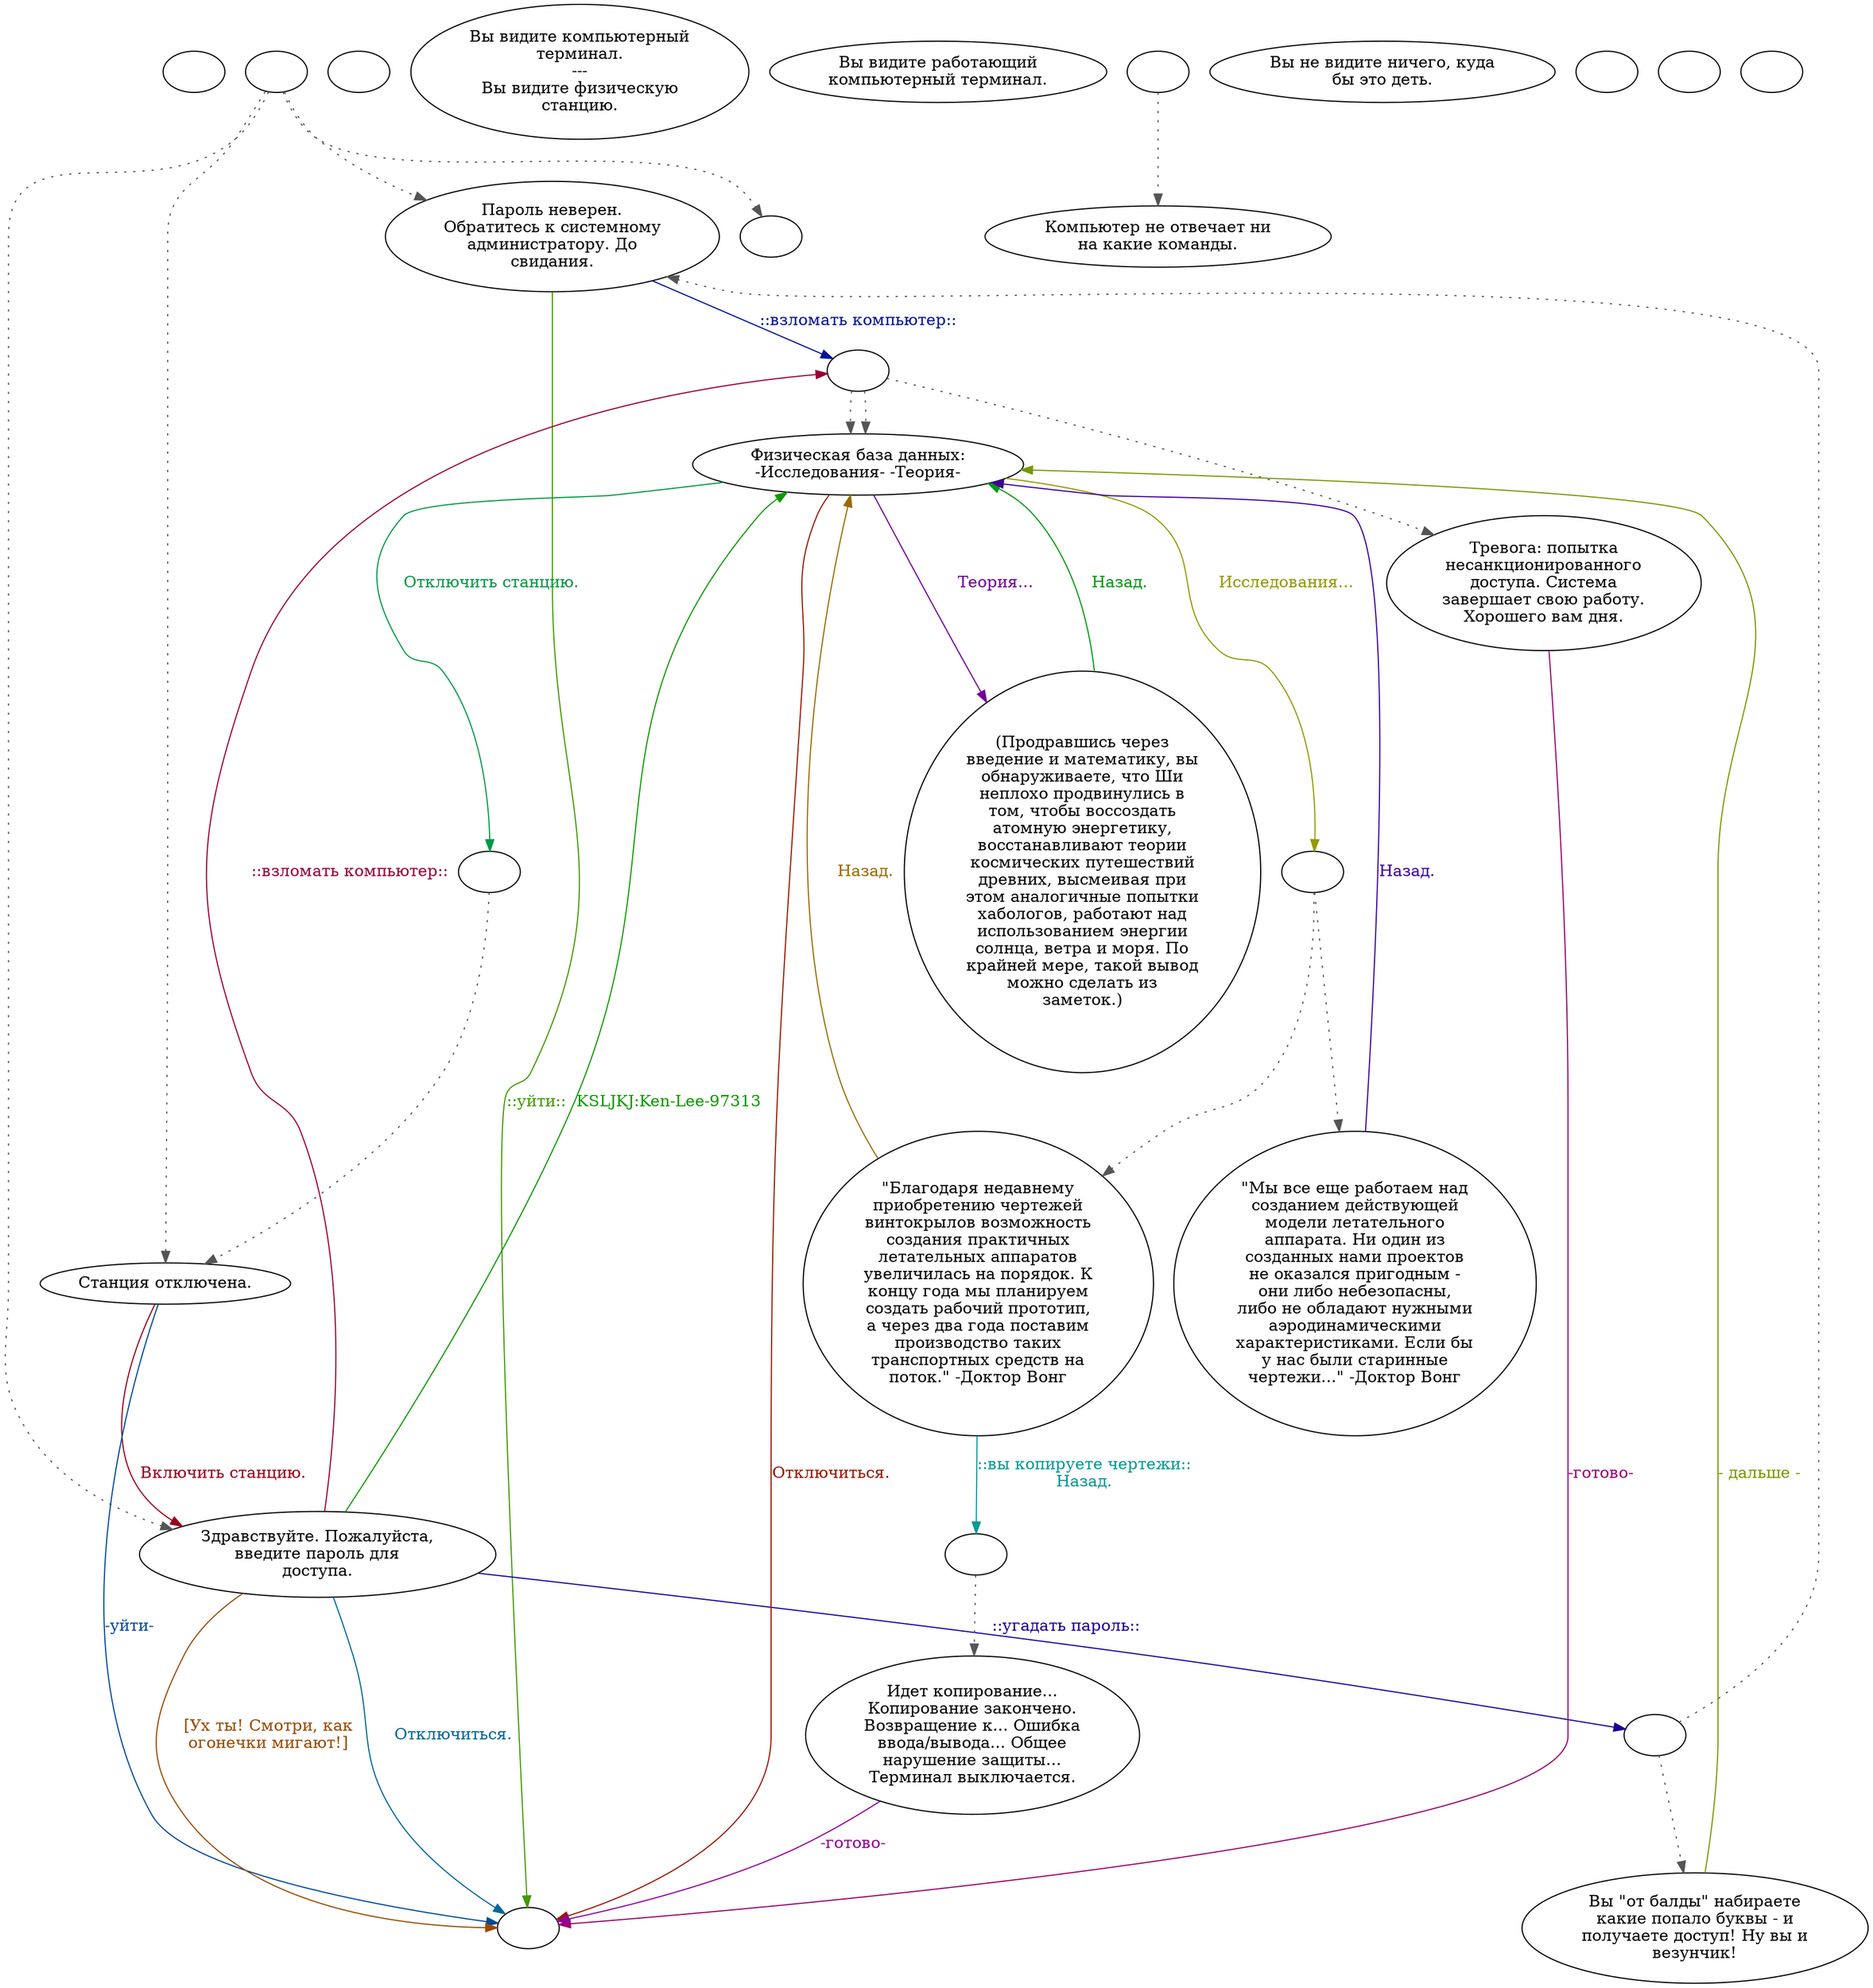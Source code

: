 digraph fsphysta {
  "start" [style=filled       fillcolor="#FFFFFF"       color="#000000"]
  "start" [label=""]
  "talk_p_proc" [style=filled       fillcolor="#FFFFFF"       color="#000000"]
  "talk_p_proc" -> "Node003" [style=dotted color="#555555"]
  "talk_p_proc" -> "Node008" [style=dotted color="#555555"]
  "talk_p_proc" -> "Node001" [style=dotted color="#555555"]
  "talk_p_proc" -> "doCallGuards" [style=dotted color="#555555"]
  "talk_p_proc" [label=""]
  "destroy_p_proc" [style=filled       fillcolor="#FFFFFF"       color="#000000"]
  "destroy_p_proc" [label=""]
  "look_at_p_proc" [style=filled       fillcolor="#FFFFFF"       color="#000000"]
  "look_at_p_proc" [label="Вы видите компьютерный\nтерминал.\n---\nВы видите физическую\nстанцию."]
  "description_p_proc" [style=filled       fillcolor="#FFFFFF"       color="#000000"]
  "description_p_proc" [label="Вы видите работающий\nкомпьютерный терминал."]
  "use_skill_on_p_proc" [style=filled       fillcolor="#FFFFFF"       color="#000000"]
  "use_skill_on_p_proc" -> "use_p_proc" [style=dotted color="#555555"]
  "use_skill_on_p_proc" [label=""]
  "use_obj_on_p_proc" [style=filled       fillcolor="#FFFFFF"       color="#000000"]
  "use_obj_on_p_proc" [label="Вы не видите ничего, куда\nбы это деть."]
  "damage_p_proc" [style=filled       fillcolor="#FFFFFF"       color="#000000"]
  "damage_p_proc" [label=""]
  "map_enter_p_proc" [style=filled       fillcolor="#FFFFFF"       color="#000000"]
  "map_enter_p_proc" [label=""]
  "use_p_proc" [style=filled       fillcolor="#FFFFFF"       color="#000000"]
  "use_p_proc" [label="Компьютер не отвечает ни\nна какие команды."]
  "timed_event_p_proc" [style=filled       fillcolor="#FFFFFF"       color="#000000"]
  "timed_event_p_proc" [label=""]
  "Node999" [style=filled       fillcolor="#FFFFFF"       color="#000000"]
  "Node999" [label=""]
  "Node001" [style=filled       fillcolor="#FFFFFF"       color="#000000"]
  "Node001" [label="Здравствуйте. Пожалуйста,\nвведите пароль для\nдоступа."]
  "Node001" -> "Node999" [label="[Ух ты! Смотри, как\nогонечки мигают!]" color="#994B00" fontcolor="#994B00"]
  "Node001" -> "NodeGuess" [label="::угадать пароль::" color="#1E0099" fontcolor="#1E0099"]
  "Node001" -> "Node002" [label="KSLJKJ:Ken-Lee-97313" color="#0E9900" fontcolor="#0E9900"]
  "Node001" -> "NodeHack" [label="::взломать компьютер::" color="#99003B" fontcolor="#99003B"]
  "Node001" -> "Node999" [label="Отключиться." color="#006899" fontcolor="#006899"]
  "Node002" [style=filled       fillcolor="#FFFFFF"       color="#000000"]
  "Node002" [label="Физическая база данных:\n-Исследования- -Теория-"]
  "Node002" -> "Node56" [label="Исследования..." color="#949900" fontcolor="#949900"]
  "Node002" -> "Node007" [label="Теория..." color="#710099" fontcolor="#710099"]
  "Node002" -> "Node008a" [label="Отключить станцию." color="#009944" fontcolor="#009944"]
  "Node002" -> "Node999" [label="Отключиться." color="#991800" fontcolor="#991800"]
  "Node003" [style=filled       fillcolor="#FFFFFF"       color="#000000"]
  "Node003" [label="Пароль неверен.\nОбратитесь к системному\nадминистратору. До\nсвидания."]
  "Node003" -> "NodeHack" [label="::взломать компьютер::" color="#001599" fontcolor="#001599"]
  "Node003" -> "Node999" [label="::уйти::" color="#419900" fontcolor="#419900"]
  "Node004" [style=filled       fillcolor="#FFFFFF"       color="#000000"]
  "Node004" [label="Тревога: попытка\nнесанкционированного\nдоступа. Система\nзавершает свою работу.\nХорошего вам дня."]
  "Node004" -> "Node999" [label="-готово-" color="#99006E" fontcolor="#99006E"]
  "Node005" [style=filled       fillcolor="#FFFFFF"       color="#000000"]
  "Node005" [label="\"Благодаря недавнему\nприобретению чертежей\nвинтокрылов возможность\nсоздания практичных\nлетательных аппаратов\nувеличилась на порядок. К\nконцу года мы планируем\nсоздать рабочий прототип,\nа через два года поставим\nпроизводство таких\nтранспортных средств на\nпоток.\" -Доктор Вонг"]
  "Node005" -> "NodePlans" [label="::вы копируете чертежи::\nНазад." color="#009997" fontcolor="#009997"]
  "Node005" -> "Node002" [label="Назад." color="#996B00" fontcolor="#996B00"]
  "Node006" [style=filled       fillcolor="#FFFFFF"       color="#000000"]
  "Node006" [label="\"Мы все еще работаем над\nсозданием действующей\nмодели летательного\nаппарата. Ни один из\nсозданных нами проектов\nне оказался пригодным -\nони либо небезопасны,\nлибо не обладают нужными\nаэродинамическими\nхарактеристиками. Если бы\nу нас были старинные\nчертежи...\" -Доктор Вонг"]
  "Node006" -> "Node002" [label="Назад." color="#3E0099" fontcolor="#3E0099"]
  "Node007" [style=filled       fillcolor="#FFFFFF"       color="#000000"]
  "Node007" [label="(Продравшись через\nвведение и математику, вы\nобнаруживаете, что Ши\nнеплохо продвинулись в\nтом, чтобы воссоздать\nатомную энергетику,\nвосстанавливают теории\nкосмических путешествий\nдревних, высмеивая при\nэтом аналогичные попытки\nхабологов, работают над\nиспользованием энергии\nсолнца, ветра и моря. По\nкрайней мере, такой вывод\nможно сделать из\nзаметок.)"]
  "Node007" -> "Node002" [label="Назад." color="#009911" fontcolor="#009911"]
  "Node008" [style=filled       fillcolor="#FFFFFF"       color="#000000"]
  "Node008" [label="Станция отключена."]
  "Node008" -> "Node001" [label="Включить станцию." color="#99001B" fontcolor="#99001B"]
  "Node008" -> "Node999" [label="-уйти-" color="#004899" fontcolor="#004899"]
  "Node009" [style=filled       fillcolor="#FFFFFF"       color="#000000"]
  "Node009" [label="Вы \"от балды\" набираете\nкакие попало буквы - и\nполучаете доступ! Ну вы и\nвезунчик!"]
  "Node009" -> "Node002" [label="- дальше -" color="#759900" fontcolor="#759900"]
  "Node010" [style=filled       fillcolor="#FFFFFF"       color="#000000"]
  "Node010" [label="Идет копирование...\nКопирование закончено.\nВозвращение к... Ошибка\nввода/вывода... Общее\nнарушение защиты...\nТерминал выключается."]
  "Node010" -> "Node999" [label="-готово-" color="#910099" fontcolor="#910099"]
  "doCallGuards" [style=filled       fillcolor="#FFFFFF"       color="#000000"]
  "doCallGuards" [label=""]
  "NodeHack" [style=filled       fillcolor="#FFFFFF"       color="#000000"]
  "NodeHack" -> "Node002" [style=dotted color="#555555"]
  "NodeHack" -> "Node002" [style=dotted color="#555555"]
  "NodeHack" -> "Node004" [style=dotted color="#555555"]
  "NodeHack" [label=""]
  "NodeGuess" [style=filled       fillcolor="#FFFFFF"       color="#000000"]
  "NodeGuess" -> "Node009" [style=dotted color="#555555"]
  "NodeGuess" -> "Node003" [style=dotted color="#555555"]
  "NodeGuess" [label=""]
  "Node008a" [style=filled       fillcolor="#FFFFFF"       color="#000000"]
  "Node008a" -> "Node008" [style=dotted color="#555555"]
  "Node008a" [label=""]
  "Node56" [style=filled       fillcolor="#FFFFFF"       color="#000000"]
  "Node56" -> "Node005" [style=dotted color="#555555"]
  "Node56" -> "Node006" [style=dotted color="#555555"]
  "Node56" [label=""]
  "NodePlans" [style=filled       fillcolor="#FFFFFF"       color="#000000"]
  "NodePlans" -> "Node010" [style=dotted color="#555555"]
  "NodePlans" [label=""]
}